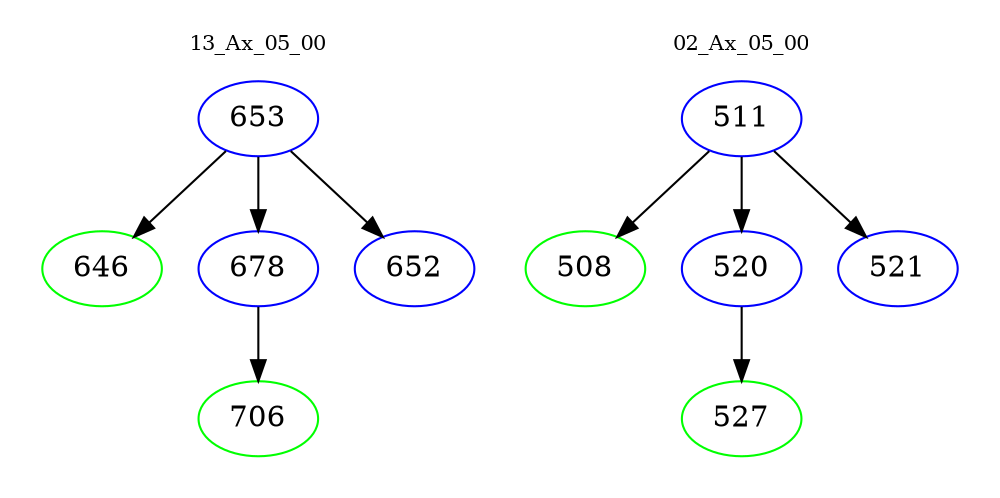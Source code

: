 digraph{
subgraph cluster_0 {
color = white
label = "13_Ax_05_00";
fontsize=10;
T0_653 [label="653", color="blue"]
T0_653 -> T0_646 [color="black"]
T0_646 [label="646", color="green"]
T0_653 -> T0_678 [color="black"]
T0_678 [label="678", color="blue"]
T0_678 -> T0_706 [color="black"]
T0_706 [label="706", color="green"]
T0_653 -> T0_652 [color="black"]
T0_652 [label="652", color="blue"]
}
subgraph cluster_1 {
color = white
label = "02_Ax_05_00";
fontsize=10;
T1_511 [label="511", color="blue"]
T1_511 -> T1_508 [color="black"]
T1_508 [label="508", color="green"]
T1_511 -> T1_520 [color="black"]
T1_520 [label="520", color="blue"]
T1_520 -> T1_527 [color="black"]
T1_527 [label="527", color="green"]
T1_511 -> T1_521 [color="black"]
T1_521 [label="521", color="blue"]
}
}
